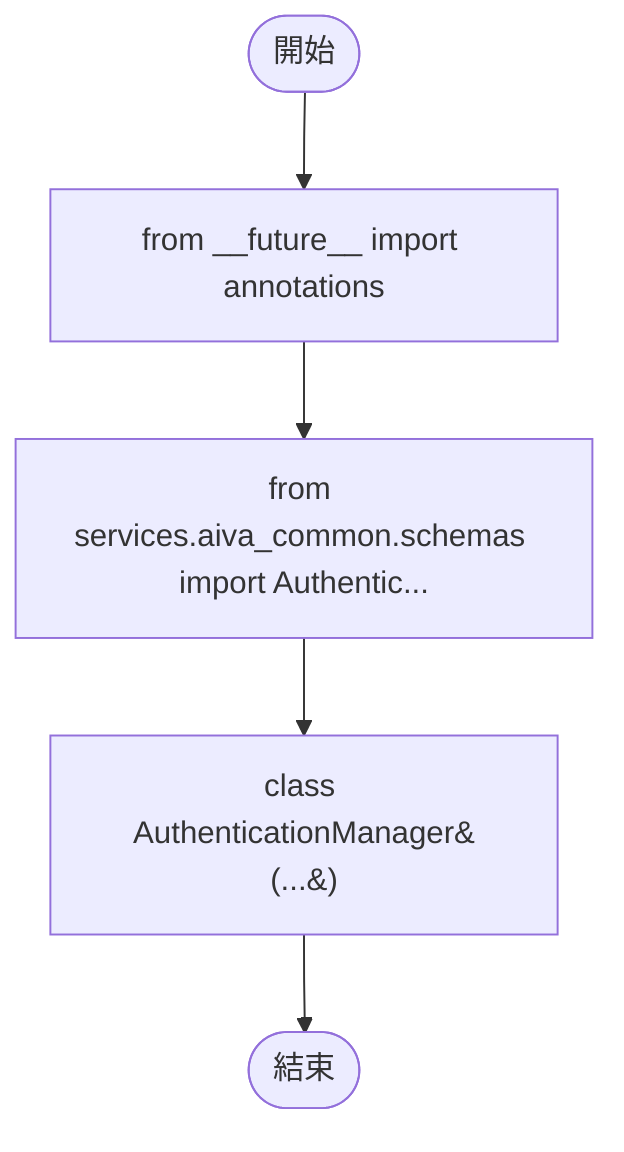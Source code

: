 flowchart TB
    n1([開始])
    n2([結束])
    n3[from __future__ import annotations]
    n4[from services.aiva_common.schemas import Authentic...]
    n5[class AuthenticationManager&#40;...&#41;]
    n1 --> n3
    n3 --> n4
    n4 --> n5
    n5 --> n2
